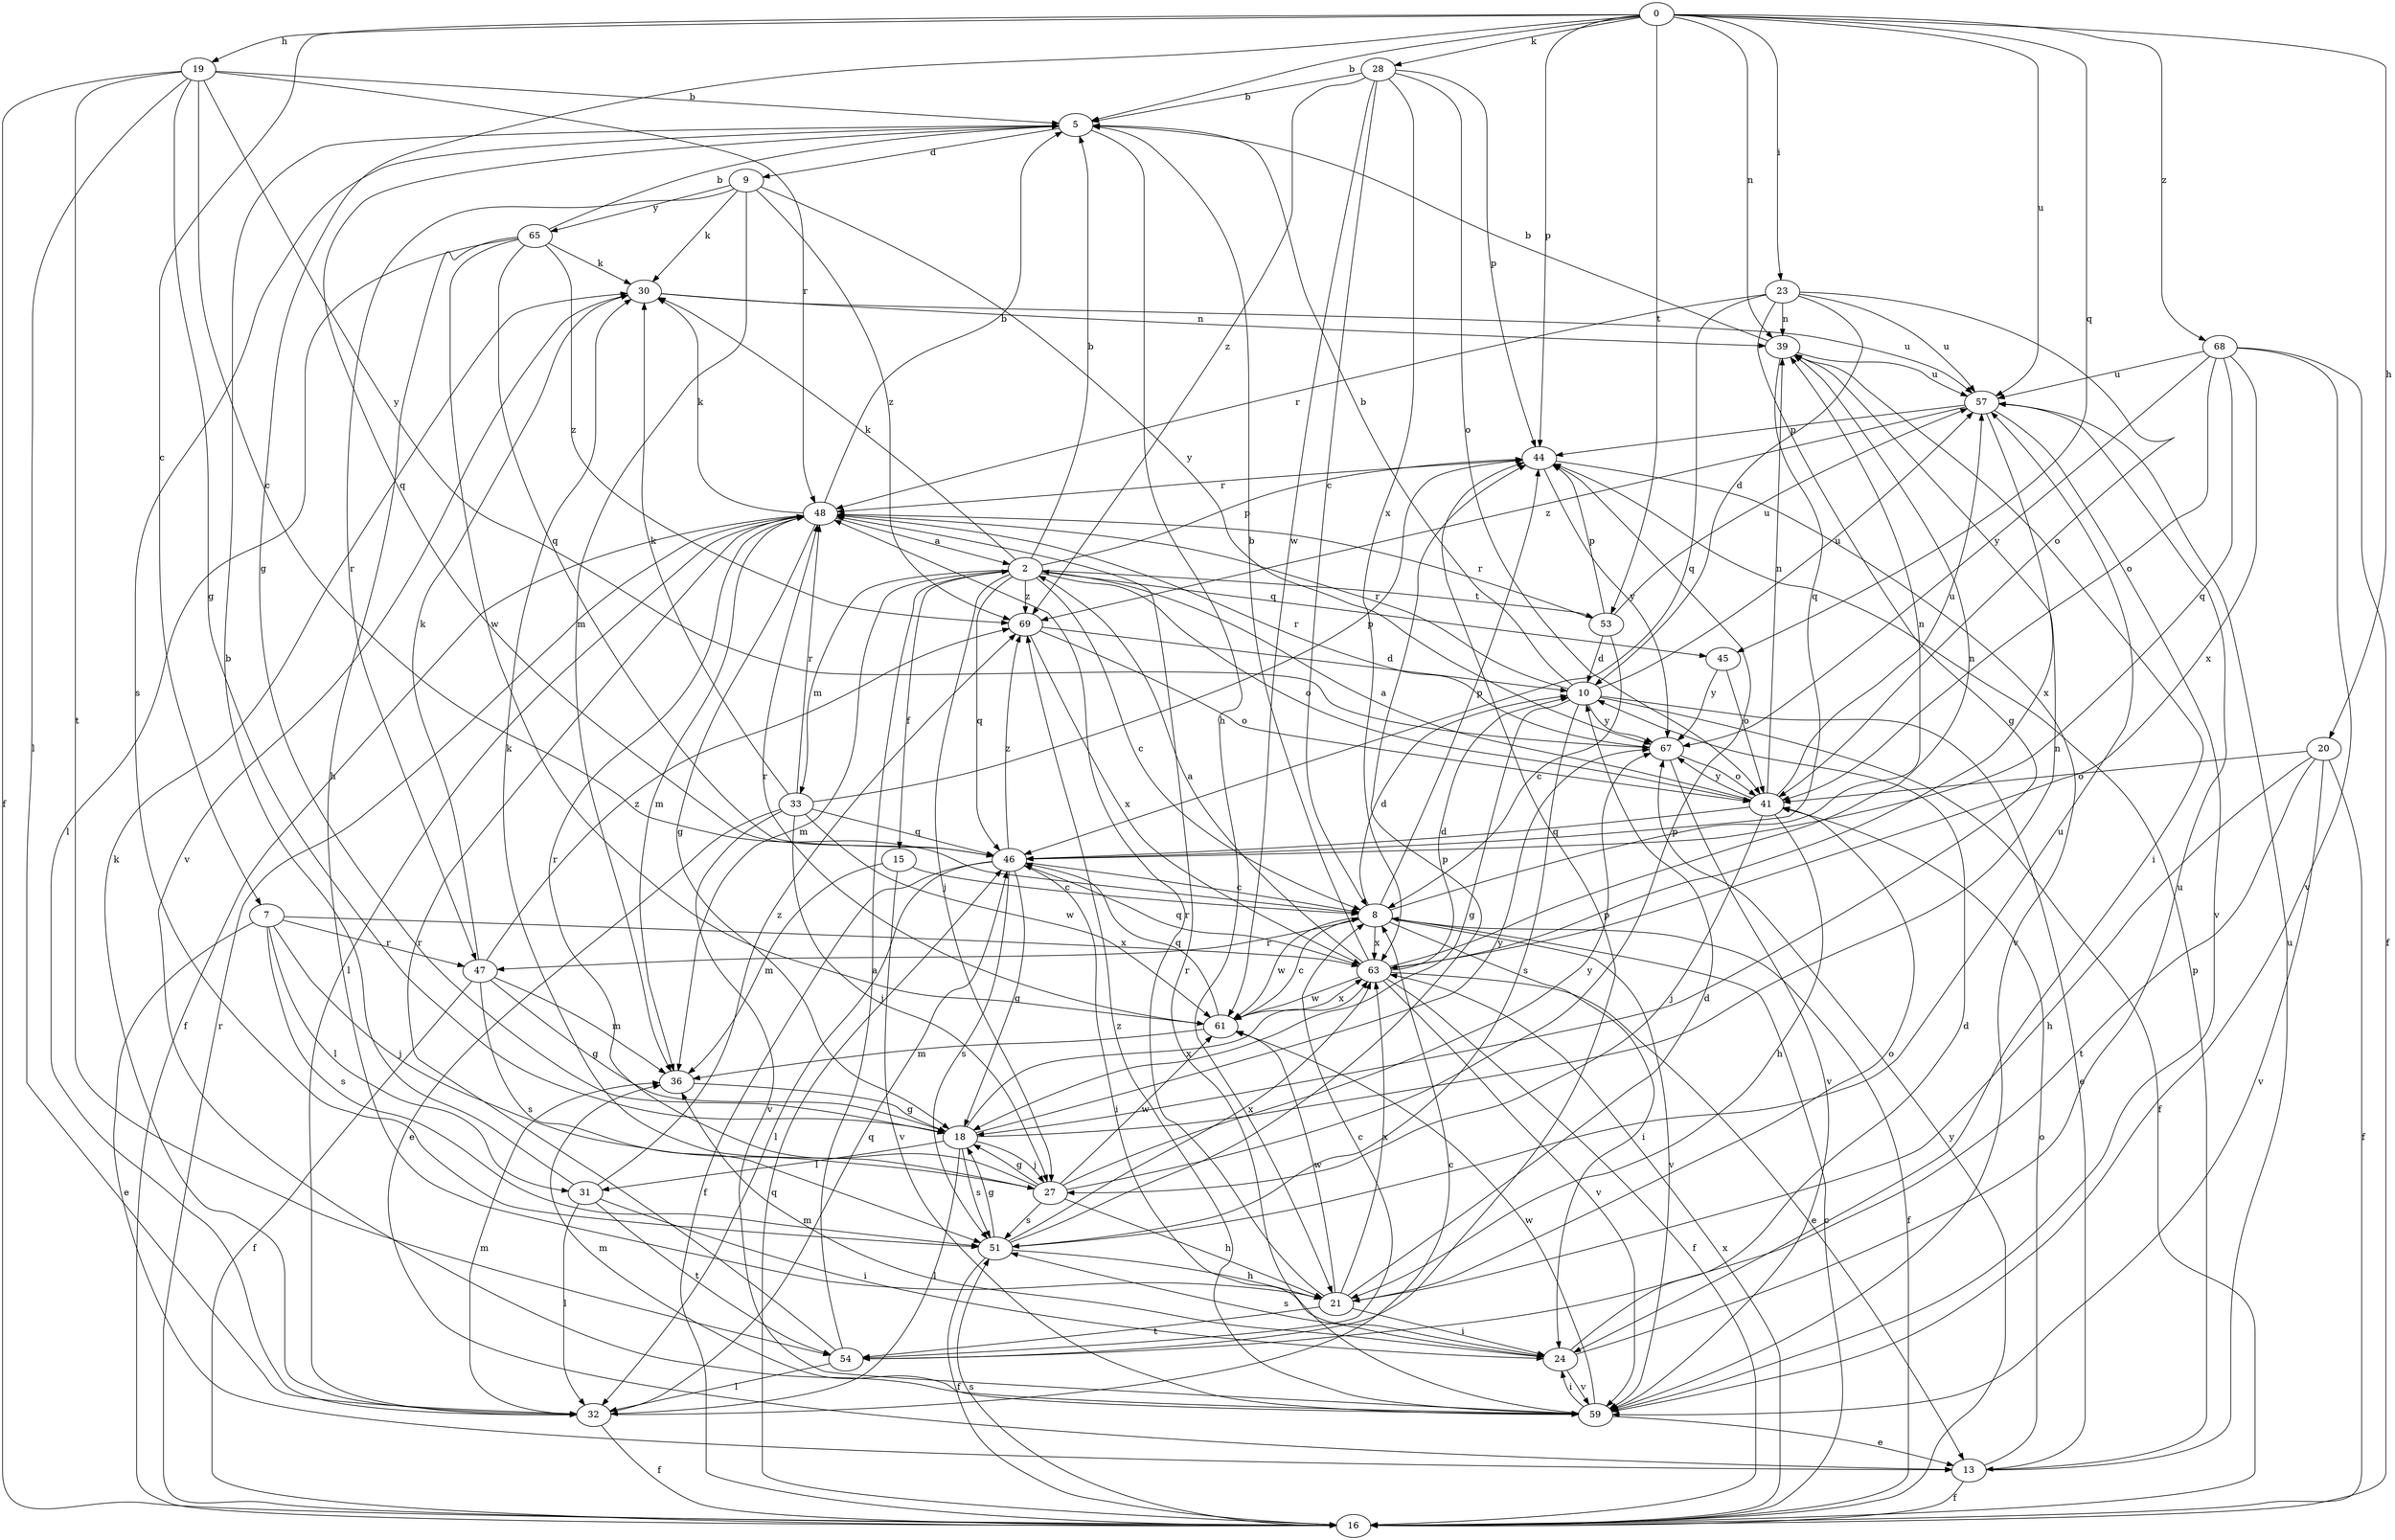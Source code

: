 strict digraph  {
0;
2;
5;
7;
8;
9;
10;
13;
15;
16;
18;
19;
20;
21;
23;
24;
27;
28;
30;
31;
32;
33;
36;
39;
41;
44;
45;
46;
47;
48;
51;
53;
54;
57;
59;
61;
63;
65;
67;
68;
69;
0 -> 5  [label=b];
0 -> 7  [label=c];
0 -> 18  [label=g];
0 -> 19  [label=h];
0 -> 20  [label=h];
0 -> 23  [label=i];
0 -> 28  [label=k];
0 -> 39  [label=n];
0 -> 44  [label=p];
0 -> 45  [label=q];
0 -> 53  [label=t];
0 -> 57  [label=u];
0 -> 68  [label=z];
2 -> 5  [label=b];
2 -> 8  [label=c];
2 -> 15  [label=f];
2 -> 27  [label=j];
2 -> 30  [label=k];
2 -> 33  [label=m];
2 -> 36  [label=m];
2 -> 41  [label=o];
2 -> 44  [label=p];
2 -> 45  [label=q];
2 -> 46  [label=q];
2 -> 53  [label=t];
2 -> 69  [label=z];
5 -> 9  [label=d];
5 -> 21  [label=h];
5 -> 46  [label=q];
5 -> 51  [label=s];
7 -> 13  [label=e];
7 -> 27  [label=j];
7 -> 31  [label=l];
7 -> 47  [label=r];
7 -> 51  [label=s];
7 -> 63  [label=x];
8 -> 10  [label=d];
8 -> 16  [label=f];
8 -> 24  [label=i];
8 -> 39  [label=n];
8 -> 44  [label=p];
8 -> 47  [label=r];
8 -> 59  [label=v];
8 -> 61  [label=w];
8 -> 63  [label=x];
9 -> 30  [label=k];
9 -> 36  [label=m];
9 -> 47  [label=r];
9 -> 65  [label=y];
9 -> 67  [label=y];
9 -> 69  [label=z];
10 -> 5  [label=b];
10 -> 13  [label=e];
10 -> 16  [label=f];
10 -> 18  [label=g];
10 -> 48  [label=r];
10 -> 51  [label=s];
10 -> 57  [label=u];
10 -> 67  [label=y];
13 -> 16  [label=f];
13 -> 41  [label=o];
13 -> 44  [label=p];
13 -> 57  [label=u];
15 -> 8  [label=c];
15 -> 36  [label=m];
15 -> 59  [label=v];
16 -> 8  [label=c];
16 -> 46  [label=q];
16 -> 48  [label=r];
16 -> 51  [label=s];
16 -> 63  [label=x];
16 -> 67  [label=y];
18 -> 27  [label=j];
18 -> 31  [label=l];
18 -> 32  [label=l];
18 -> 39  [label=n];
18 -> 51  [label=s];
18 -> 63  [label=x];
18 -> 67  [label=y];
19 -> 5  [label=b];
19 -> 8  [label=c];
19 -> 16  [label=f];
19 -> 18  [label=g];
19 -> 32  [label=l];
19 -> 48  [label=r];
19 -> 54  [label=t];
19 -> 67  [label=y];
20 -> 16  [label=f];
20 -> 21  [label=h];
20 -> 41  [label=o];
20 -> 54  [label=t];
20 -> 59  [label=v];
21 -> 10  [label=d];
21 -> 24  [label=i];
21 -> 41  [label=o];
21 -> 48  [label=r];
21 -> 54  [label=t];
21 -> 61  [label=w];
21 -> 63  [label=x];
23 -> 10  [label=d];
23 -> 18  [label=g];
23 -> 39  [label=n];
23 -> 41  [label=o];
23 -> 46  [label=q];
23 -> 48  [label=r];
23 -> 57  [label=u];
24 -> 10  [label=d];
24 -> 36  [label=m];
24 -> 51  [label=s];
24 -> 57  [label=u];
24 -> 59  [label=v];
27 -> 18  [label=g];
27 -> 21  [label=h];
27 -> 30  [label=k];
27 -> 44  [label=p];
27 -> 48  [label=r];
27 -> 51  [label=s];
27 -> 61  [label=w];
27 -> 67  [label=y];
28 -> 5  [label=b];
28 -> 8  [label=c];
28 -> 41  [label=o];
28 -> 44  [label=p];
28 -> 61  [label=w];
28 -> 63  [label=x];
28 -> 69  [label=z];
30 -> 39  [label=n];
30 -> 57  [label=u];
30 -> 59  [label=v];
31 -> 5  [label=b];
31 -> 24  [label=i];
31 -> 32  [label=l];
31 -> 54  [label=t];
31 -> 69  [label=z];
32 -> 8  [label=c];
32 -> 16  [label=f];
32 -> 30  [label=k];
32 -> 36  [label=m];
32 -> 46  [label=q];
33 -> 13  [label=e];
33 -> 27  [label=j];
33 -> 30  [label=k];
33 -> 44  [label=p];
33 -> 46  [label=q];
33 -> 48  [label=r];
33 -> 59  [label=v];
33 -> 61  [label=w];
36 -> 18  [label=g];
39 -> 5  [label=b];
39 -> 24  [label=i];
39 -> 46  [label=q];
39 -> 57  [label=u];
41 -> 2  [label=a];
41 -> 21  [label=h];
41 -> 27  [label=j];
41 -> 39  [label=n];
41 -> 46  [label=q];
41 -> 57  [label=u];
41 -> 67  [label=y];
44 -> 48  [label=r];
44 -> 59  [label=v];
44 -> 67  [label=y];
45 -> 41  [label=o];
45 -> 67  [label=y];
46 -> 8  [label=c];
46 -> 16  [label=f];
46 -> 18  [label=g];
46 -> 24  [label=i];
46 -> 32  [label=l];
46 -> 51  [label=s];
46 -> 69  [label=z];
47 -> 16  [label=f];
47 -> 18  [label=g];
47 -> 30  [label=k];
47 -> 36  [label=m];
47 -> 51  [label=s];
47 -> 69  [label=z];
48 -> 2  [label=a];
48 -> 5  [label=b];
48 -> 16  [label=f];
48 -> 18  [label=g];
48 -> 30  [label=k];
48 -> 32  [label=l];
48 -> 36  [label=m];
51 -> 16  [label=f];
51 -> 18  [label=g];
51 -> 21  [label=h];
51 -> 44  [label=p];
51 -> 57  [label=u];
51 -> 63  [label=x];
53 -> 8  [label=c];
53 -> 10  [label=d];
53 -> 44  [label=p];
53 -> 48  [label=r];
53 -> 57  [label=u];
54 -> 2  [label=a];
54 -> 8  [label=c];
54 -> 32  [label=l];
54 -> 44  [label=p];
54 -> 48  [label=r];
57 -> 44  [label=p];
57 -> 59  [label=v];
57 -> 63  [label=x];
57 -> 69  [label=z];
59 -> 13  [label=e];
59 -> 24  [label=i];
59 -> 36  [label=m];
59 -> 48  [label=r];
59 -> 61  [label=w];
59 -> 69  [label=z];
61 -> 8  [label=c];
61 -> 36  [label=m];
61 -> 46  [label=q];
61 -> 48  [label=r];
61 -> 63  [label=x];
63 -> 2  [label=a];
63 -> 5  [label=b];
63 -> 10  [label=d];
63 -> 13  [label=e];
63 -> 16  [label=f];
63 -> 39  [label=n];
63 -> 46  [label=q];
63 -> 59  [label=v];
63 -> 61  [label=w];
65 -> 5  [label=b];
65 -> 21  [label=h];
65 -> 30  [label=k];
65 -> 32  [label=l];
65 -> 46  [label=q];
65 -> 61  [label=w];
65 -> 69  [label=z];
67 -> 41  [label=o];
67 -> 48  [label=r];
67 -> 59  [label=v];
68 -> 16  [label=f];
68 -> 41  [label=o];
68 -> 46  [label=q];
68 -> 57  [label=u];
68 -> 59  [label=v];
68 -> 63  [label=x];
68 -> 67  [label=y];
69 -> 10  [label=d];
69 -> 41  [label=o];
69 -> 63  [label=x];
}
